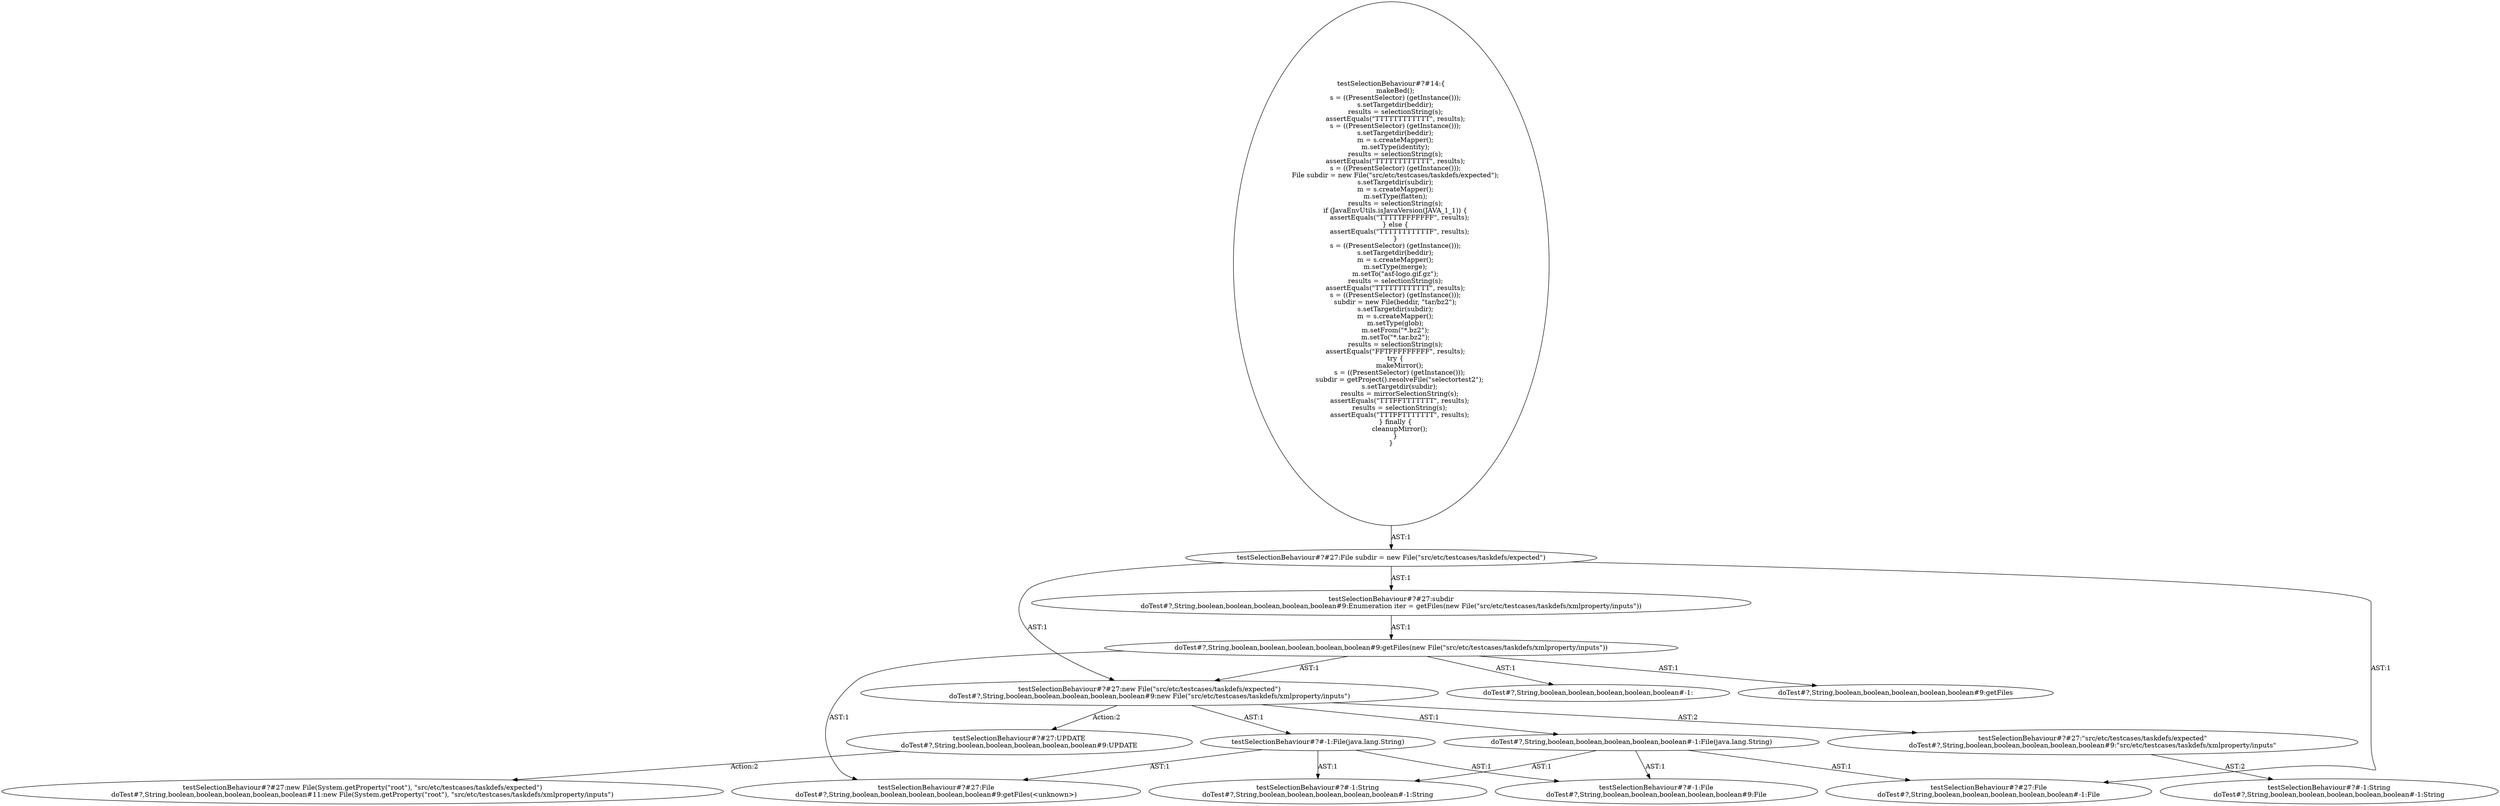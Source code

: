 digraph "Pattern" {
0 [label="testSelectionBehaviour#?#27:UPDATE
doTest#?,String,boolean,boolean,boolean,boolean,boolean#9:UPDATE" shape=ellipse]
1 [label="testSelectionBehaviour#?#27:new File(\"src/etc/testcases/taskdefs/expected\")
doTest#?,String,boolean,boolean,boolean,boolean,boolean#9:new File(\"src/etc/testcases/taskdefs/xmlproperty/inputs\")" shape=ellipse]
2 [label="testSelectionBehaviour#?#27:File subdir = new File(\"src/etc/testcases/taskdefs/expected\")" shape=ellipse]
3 [label="testSelectionBehaviour#?#14:\{
    makeBed();
    s = ((PresentSelector) (getInstance()));
    s.setTargetdir(beddir);
    results = selectionString(s);
    assertEquals(\"TTTTTTTTTTTT\", results);
    s = ((PresentSelector) (getInstance()));
    s.setTargetdir(beddir);
    m = s.createMapper();
    m.setType(identity);
    results = selectionString(s);
    assertEquals(\"TTTTTTTTTTTT\", results);
    s = ((PresentSelector) (getInstance()));
    File subdir = new File(\"src/etc/testcases/taskdefs/expected\");
    s.setTargetdir(subdir);
    m = s.createMapper();
    m.setType(flatten);
    results = selectionString(s);
    if (JavaEnvUtils.isJavaVersion(JAVA_1_1)) \{
        assertEquals(\"TTTTTFFFFFFF\", results);
    \} else \{
        assertEquals(\"TTTTTTTTTTTF\", results);
    \}
    s = ((PresentSelector) (getInstance()));
    s.setTargetdir(beddir);
    m = s.createMapper();
    m.setType(merge);
    m.setTo(\"asf-logo.gif.gz\");
    results = selectionString(s);
    assertEquals(\"TTTTTTTTTTTT\", results);
    s = ((PresentSelector) (getInstance()));
    subdir = new File(beddir, \"tar/bz2\");
    s.setTargetdir(subdir);
    m = s.createMapper();
    m.setType(glob);
    m.setFrom(\"*.bz2\");
    m.setTo(\"*.tar.bz2\");
    results = selectionString(s);
    assertEquals(\"FFTFFFFFFFFF\", results);
    try \{
        makeMirror();
        s = ((PresentSelector) (getInstance()));
        subdir = getProject().resolveFile(\"selectortest2\");
        s.setTargetdir(subdir);
        results = mirrorSelectionString(s);
        assertEquals(\"TTTFFTTTTTTT\", results);
        results = selectionString(s);
        assertEquals(\"TTTFFTTTTTTT\", results);
    \} finally \{
        cleanupMirror();
    \}
\}" shape=ellipse]
4 [label="testSelectionBehaviour#?#27:subdir
doTest#?,String,boolean,boolean,boolean,boolean,boolean#9:Enumeration iter = getFiles(new File(\"src/etc/testcases/taskdefs/xmlproperty/inputs\"))" shape=ellipse]
5 [label="testSelectionBehaviour#?#27:File
doTest#?,String,boolean,boolean,boolean,boolean,boolean#-1:File" shape=ellipse]
6 [label="testSelectionBehaviour#?#-1:File(java.lang.String)" shape=ellipse]
7 [label="testSelectionBehaviour#?#-1:File
doTest#?,String,boolean,boolean,boolean,boolean,boolean#9:File" shape=ellipse]
8 [label="testSelectionBehaviour#?#27:File
doTest#?,String,boolean,boolean,boolean,boolean,boolean#9:getFiles(<unknown>)" shape=ellipse]
9 [label="testSelectionBehaviour#?#-1:String
doTest#?,String,boolean,boolean,boolean,boolean,boolean#-1:String" shape=ellipse]
10 [label="testSelectionBehaviour#?#27:\"src/etc/testcases/taskdefs/expected\"
doTest#?,String,boolean,boolean,boolean,boolean,boolean#9:\"src/etc/testcases/taskdefs/xmlproperty/inputs\"" shape=ellipse]
11 [label="testSelectionBehaviour#?#-1:String
doTest#?,String,boolean,boolean,boolean,boolean,boolean#-1:String" shape=ellipse]
12 [label="testSelectionBehaviour#?#27:new File(System.getProperty(\"root\"), \"src/etc/testcases/taskdefs/expected\")
doTest#?,String,boolean,boolean,boolean,boolean,boolean#11:new File(System.getProperty(\"root\"), \"src/etc/testcases/taskdefs/xmlproperty/inputs\")" shape=ellipse]
13 [label="doTest#?,String,boolean,boolean,boolean,boolean,boolean#-1:" shape=ellipse]
14 [label="doTest#?,String,boolean,boolean,boolean,boolean,boolean#-1:File(java.lang.String)" shape=ellipse]
15 [label="doTest#?,String,boolean,boolean,boolean,boolean,boolean#9:getFiles" shape=ellipse]
16 [label="doTest#?,String,boolean,boolean,boolean,boolean,boolean#9:getFiles(new File(\"src/etc/testcases/taskdefs/xmlproperty/inputs\"))" shape=ellipse]
0 -> 12 [label="Action:2"];
1 -> 0 [label="Action:2"];
1 -> 6 [label="AST:1"];
1 -> 10 [label="AST:2"];
1 -> 14 [label="AST:1"];
2 -> 1 [label="AST:1"];
2 -> 4 [label="AST:1"];
2 -> 5 [label="AST:1"];
3 -> 2 [label="AST:1"];
4 -> 16 [label="AST:1"];
6 -> 7 [label="AST:1"];
6 -> 8 [label="AST:1"];
6 -> 9 [label="AST:1"];
10 -> 11 [label="AST:2"];
14 -> 5 [label="AST:1"];
14 -> 7 [label="AST:1"];
14 -> 9 [label="AST:1"];
16 -> 13 [label="AST:1"];
16 -> 15 [label="AST:1"];
16 -> 8 [label="AST:1"];
16 -> 1 [label="AST:1"];
}